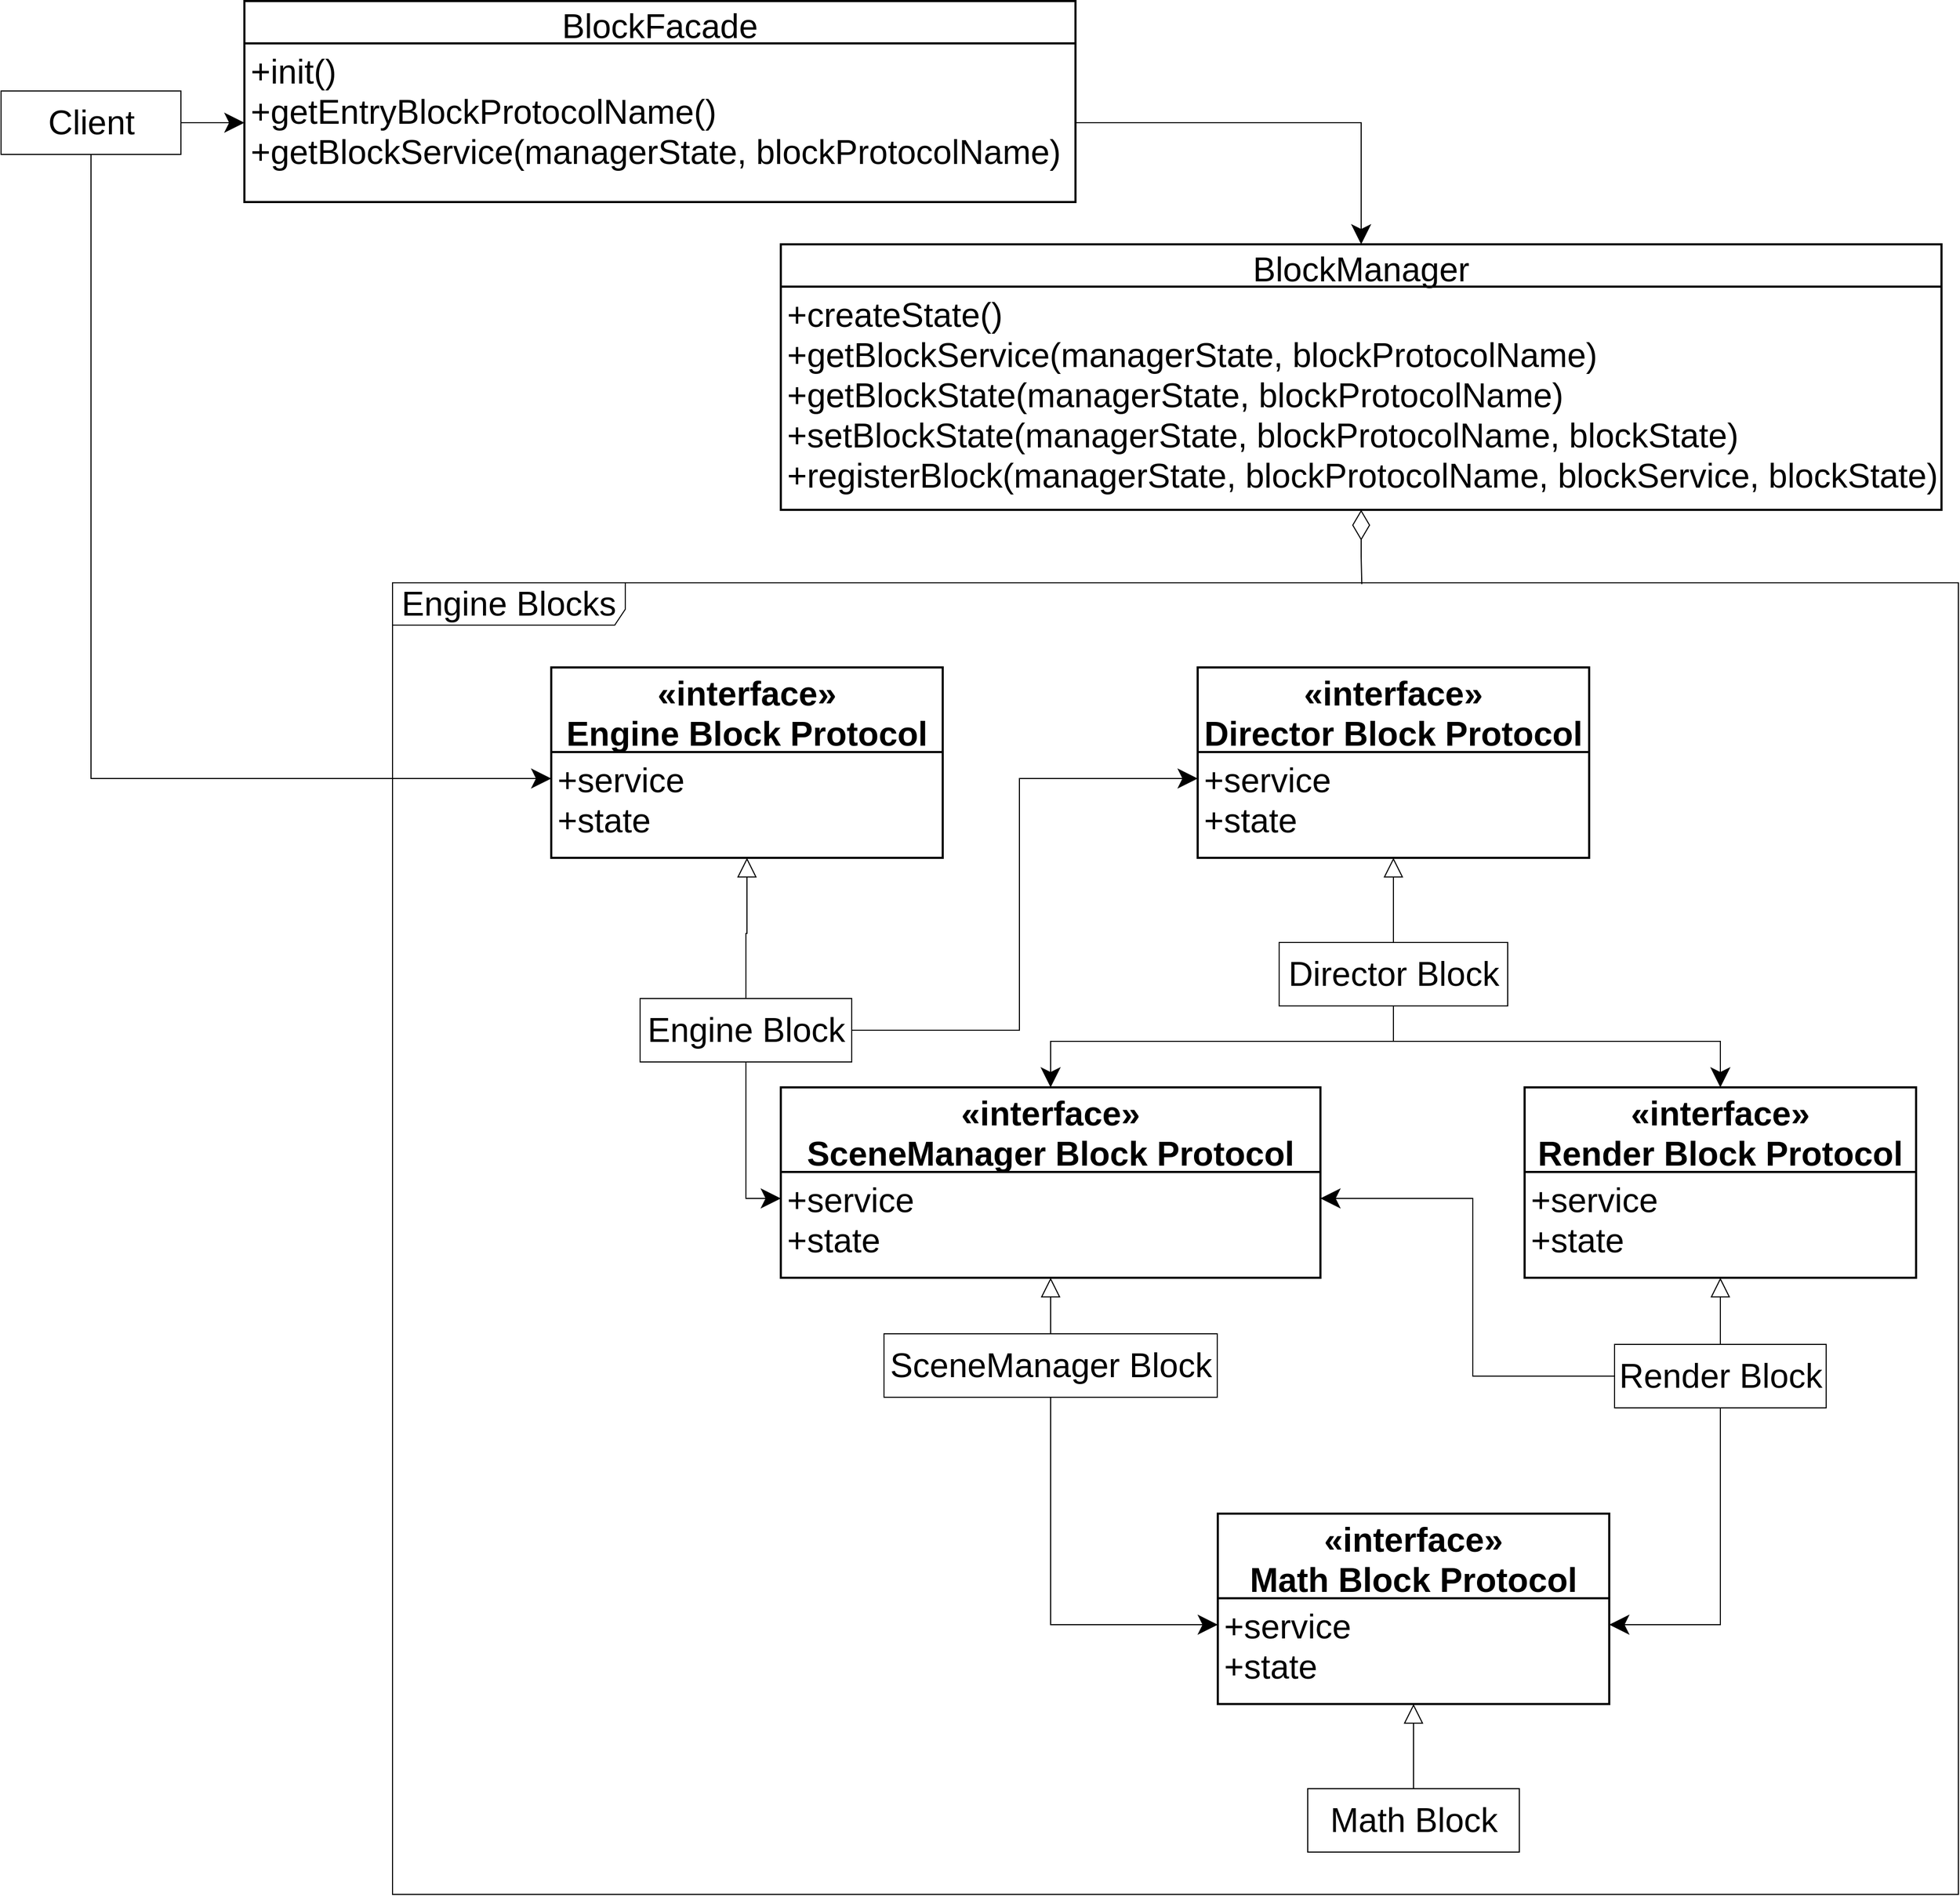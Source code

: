 <mxfile version="14.6.13" type="device"><diagram id="_nywk-HueDYWiFCjRjqK" name="第 1 页"><mxGraphModel dx="753" dy="2386" grid="1" gridSize="10" guides="1" tooltips="1" connect="1" arrows="1" fold="1" page="1" pageScale="1" pageWidth="827" pageHeight="1169" math="0" shadow="0"><root><mxCell id="0"/><mxCell id="1" parent="0"/><mxCell id="obZDhRjXa5IsKzWZeU6c-23" value="&lt;font style=&quot;font-size: 32px&quot;&gt;Engine Blocks&lt;/font&gt;" style="shape=umlFrame;whiteSpace=wrap;html=1;width=220;height=40;fontSize=32;" parent="1" vertex="1"><mxGeometry x="1260" y="100" width="1480" height="1240" as="geometry"/></mxCell><mxCell id="obZDhRjXa5IsKzWZeU6c-24" style="edgeStyle=orthogonalEdgeStyle;rounded=0;orthogonalLoop=1;jettySize=auto;html=1;startSize=16;endSize=16;" parent="1" source="obZDhRjXa5IsKzWZeU6c-26" target="obZDhRjXa5IsKzWZeU6c-58" edge="1"><mxGeometry relative="1" as="geometry"/></mxCell><mxCell id="obZDhRjXa5IsKzWZeU6c-25" style="edgeStyle=orthogonalEdgeStyle;rounded=0;orthogonalLoop=1;jettySize=auto;html=1;entryX=0;entryY=0.25;entryDx=0;entryDy=0;endArrow=classic;endFill=1;startSize=16;endSize=16;exitX=0.5;exitY=1;exitDx=0;exitDy=0;" parent="1" source="obZDhRjXa5IsKzWZeU6c-26" target="obZDhRjXa5IsKzWZeU6c-34" edge="1"><mxGeometry relative="1" as="geometry"/></mxCell><mxCell id="obZDhRjXa5IsKzWZeU6c-26" value="Client" style="html=1;fontSize=32;" parent="1" vertex="1"><mxGeometry x="890" y="-365.0" width="170" height="60" as="geometry"/></mxCell><mxCell id="obZDhRjXa5IsKzWZeU6c-27" style="edgeStyle=orthogonalEdgeStyle;rounded=0;orthogonalLoop=1;jettySize=auto;html=1;entryX=0.5;entryY=1;entryDx=0;entryDy=0;endArrow=block;endFill=0;endSize=16;startSize=16;" parent="1" source="obZDhRjXa5IsKzWZeU6c-30" target="obZDhRjXa5IsKzWZeU6c-34" edge="1"><mxGeometry relative="1" as="geometry"><mxPoint x="1575" y="310.0" as="targetPoint"/></mxGeometry></mxCell><mxCell id="obZDhRjXa5IsKzWZeU6c-28" style="edgeStyle=orthogonalEdgeStyle;rounded=0;orthogonalLoop=1;jettySize=auto;html=1;entryX=0;entryY=0.25;entryDx=0;entryDy=0;fontSize=32;endArrow=classic;endFill=1;endSize=16;startSize=16;" parent="1" source="obZDhRjXa5IsKzWZeU6c-30" target="obZDhRjXa5IsKzWZeU6c-40" edge="1"><mxGeometry relative="1" as="geometry"/></mxCell><mxCell id="obZDhRjXa5IsKzWZeU6c-29" style="edgeStyle=orthogonalEdgeStyle;rounded=0;orthogonalLoop=1;jettySize=auto;html=1;entryX=0;entryY=0.25;entryDx=0;entryDy=0;fontSize=32;endArrow=classic;endFill=1;endSize=16;startSize=16;" parent="1" source="obZDhRjXa5IsKzWZeU6c-30" target="obZDhRjXa5IsKzWZeU6c-45" edge="1"><mxGeometry relative="1" as="geometry"/></mxCell><mxCell id="obZDhRjXa5IsKzWZeU6c-30" value="Engine Block" style="html=1;fontSize=32;" parent="1" vertex="1"><mxGeometry x="1494" y="493" width="200" height="60" as="geometry"/></mxCell><mxCell id="obZDhRjXa5IsKzWZeU6c-31" value="BlockManager" style="swimlane;childLayout=stackLayout;horizontal=1;startSize=40;horizontalStack=0;rounded=0;fontSize=32;fontStyle=0;strokeWidth=2;resizeParent=0;resizeLast=1;shadow=0;dashed=0;align=center;" parent="1" vertex="1"><mxGeometry x="1627" y="-220" width="1097" height="251" as="geometry"/></mxCell><mxCell id="obZDhRjXa5IsKzWZeU6c-32" value="+createState()&#10;+getBlockService(managerState, blockProtocolName)&#10;+getBlockState(managerState, blockProtocolName)&#10;+setBlockState(managerState, blockProtocolName, blockState)&#10;+registerBlock(managerState, blockProtocolName, blockService, blockState)" style="align=left;strokeColor=none;fillColor=none;spacingLeft=4;fontSize=32;verticalAlign=top;resizable=0;rotatable=0;part=1;" parent="obZDhRjXa5IsKzWZeU6c-31" vertex="1"><mxGeometry y="40" width="1097" height="211" as="geometry"/></mxCell><mxCell id="obZDhRjXa5IsKzWZeU6c-33" value="«interface»&#10;Engine Block Protocol" style="swimlane;childLayout=stackLayout;horizontal=1;startSize=80;horizontalStack=0;rounded=0;fontSize=32;fontStyle=1;strokeWidth=2;resizeParent=0;resizeLast=1;shadow=0;dashed=0;align=center;" parent="1" vertex="1"><mxGeometry x="1410" y="180" width="370" height="180" as="geometry"/></mxCell><mxCell id="obZDhRjXa5IsKzWZeU6c-34" value="+service&#10;+state" style="align=left;strokeColor=none;fillColor=none;spacingLeft=4;fontSize=32;verticalAlign=top;resizable=0;rotatable=0;part=1;" parent="obZDhRjXa5IsKzWZeU6c-33" vertex="1"><mxGeometry y="80" width="370" height="100" as="geometry"/></mxCell><mxCell id="obZDhRjXa5IsKzWZeU6c-35" style="edgeStyle=orthogonalEdgeStyle;rounded=0;orthogonalLoop=1;jettySize=auto;html=1;entryX=0.5;entryY=1;entryDx=0;entryDy=0;fontSize=32;endArrow=block;endFill=0;endSize=16;startSize=16;" parent="1" source="obZDhRjXa5IsKzWZeU6c-38" target="obZDhRjXa5IsKzWZeU6c-40" edge="1"><mxGeometry relative="1" as="geometry"/></mxCell><mxCell id="obZDhRjXa5IsKzWZeU6c-36" style="edgeStyle=orthogonalEdgeStyle;rounded=0;orthogonalLoop=1;jettySize=auto;html=1;fontSize=32;endArrow=classic;endFill=1;endSize=16;startSize=16;" parent="1" source="obZDhRjXa5IsKzWZeU6c-38" target="obZDhRjXa5IsKzWZeU6c-44" edge="1"><mxGeometry relative="1" as="geometry"/></mxCell><mxCell id="obZDhRjXa5IsKzWZeU6c-37" style="edgeStyle=orthogonalEdgeStyle;rounded=0;orthogonalLoop=1;jettySize=auto;html=1;fontSize=32;endArrow=classic;endFill=1;exitX=0.5;exitY=1;exitDx=0;exitDy=0;endSize=16;startSize=16;" parent="1" source="obZDhRjXa5IsKzWZeU6c-38" target="obZDhRjXa5IsKzWZeU6c-50" edge="1"><mxGeometry relative="1" as="geometry"/></mxCell><mxCell id="obZDhRjXa5IsKzWZeU6c-38" value="Director Block" style="html=1;fontSize=32;" parent="1" vertex="1"><mxGeometry x="2098" y="440" width="216" height="60" as="geometry"/></mxCell><mxCell id="obZDhRjXa5IsKzWZeU6c-39" value="«interface»&#10;Director Block Protocol" style="swimlane;childLayout=stackLayout;horizontal=1;startSize=80;horizontalStack=0;rounded=0;fontSize=32;fontStyle=1;strokeWidth=2;resizeParent=0;resizeLast=1;shadow=0;dashed=0;align=center;" parent="1" vertex="1"><mxGeometry x="2021" y="180" width="370" height="180" as="geometry"/></mxCell><mxCell id="obZDhRjXa5IsKzWZeU6c-40" value="+service&#10;+state" style="align=left;strokeColor=none;fillColor=none;spacingLeft=4;fontSize=32;verticalAlign=top;resizable=0;rotatable=0;part=1;" parent="obZDhRjXa5IsKzWZeU6c-39" vertex="1"><mxGeometry y="80" width="370" height="100" as="geometry"/></mxCell><mxCell id="obZDhRjXa5IsKzWZeU6c-41" style="edgeStyle=orthogonalEdgeStyle;rounded=0;orthogonalLoop=1;jettySize=auto;html=1;entryX=0.5;entryY=1;entryDx=0;entryDy=0;fontSize=32;endArrow=block;endFill=0;endSize=16;startSize=16;" parent="1" source="obZDhRjXa5IsKzWZeU6c-43" target="obZDhRjXa5IsKzWZeU6c-45" edge="1"><mxGeometry relative="1" as="geometry"/></mxCell><mxCell id="obZDhRjXa5IsKzWZeU6c-42" style="edgeStyle=orthogonalEdgeStyle;rounded=0;orthogonalLoop=1;jettySize=auto;html=1;entryX=0;entryY=0.25;entryDx=0;entryDy=0;fontSize=32;endArrow=classic;endFill=1;exitX=0.5;exitY=1;exitDx=0;exitDy=0;endSize=16;startSize=16;" parent="1" source="obZDhRjXa5IsKzWZeU6c-43" target="obZDhRjXa5IsKzWZeU6c-55" edge="1"><mxGeometry relative="1" as="geometry"/></mxCell><mxCell id="obZDhRjXa5IsKzWZeU6c-43" value="SceneManager Block" style="html=1;fontSize=32;" parent="1" vertex="1"><mxGeometry x="1724.5" y="810" width="315" height="60" as="geometry"/></mxCell><mxCell id="obZDhRjXa5IsKzWZeU6c-44" value="«interface»&#10;SceneManager Block Protocol" style="swimlane;childLayout=stackLayout;horizontal=1;startSize=80;horizontalStack=0;rounded=0;fontSize=32;fontStyle=1;strokeWidth=2;resizeParent=0;resizeLast=1;shadow=0;dashed=0;align=center;" parent="1" vertex="1"><mxGeometry x="1627" y="577" width="510" height="180" as="geometry"/></mxCell><mxCell id="obZDhRjXa5IsKzWZeU6c-45" value="+service&#10;+state" style="align=left;strokeColor=none;fillColor=none;spacingLeft=4;fontSize=32;verticalAlign=top;resizable=0;rotatable=0;part=1;" parent="obZDhRjXa5IsKzWZeU6c-44" vertex="1"><mxGeometry y="80" width="510" height="100" as="geometry"/></mxCell><mxCell id="obZDhRjXa5IsKzWZeU6c-46" style="edgeStyle=orthogonalEdgeStyle;rounded=0;orthogonalLoop=1;jettySize=auto;html=1;entryX=0.5;entryY=1;entryDx=0;entryDy=0;fontSize=32;endArrow=block;endFill=0;endSize=16;startSize=16;" parent="1" source="obZDhRjXa5IsKzWZeU6c-49" edge="1"><mxGeometry relative="1" as="geometry"><mxPoint x="2515" y="757" as="targetPoint"/></mxGeometry></mxCell><mxCell id="obZDhRjXa5IsKzWZeU6c-47" style="edgeStyle=orthogonalEdgeStyle;rounded=0;orthogonalLoop=1;jettySize=auto;html=1;entryX=1;entryY=0.25;entryDx=0;entryDy=0;fontSize=32;endArrow=classic;endFill=1;endSize=16;startSize=16;" parent="1" source="obZDhRjXa5IsKzWZeU6c-49" target="obZDhRjXa5IsKzWZeU6c-45" edge="1"><mxGeometry relative="1" as="geometry"/></mxCell><mxCell id="obZDhRjXa5IsKzWZeU6c-48" style="edgeStyle=orthogonalEdgeStyle;rounded=0;orthogonalLoop=1;jettySize=auto;html=1;entryX=1;entryY=0.25;entryDx=0;entryDy=0;fontSize=32;endArrow=classic;endFill=1;exitX=0.5;exitY=1;exitDx=0;exitDy=0;endSize=16;startSize=16;" parent="1" source="obZDhRjXa5IsKzWZeU6c-49" target="obZDhRjXa5IsKzWZeU6c-55" edge="1"><mxGeometry relative="1" as="geometry"/></mxCell><mxCell id="obZDhRjXa5IsKzWZeU6c-49" value="Render Block" style="html=1;fontSize=32;" parent="1" vertex="1"><mxGeometry x="2415" y="820" width="200" height="60" as="geometry"/></mxCell><mxCell id="obZDhRjXa5IsKzWZeU6c-50" value="«interface»&#10;Render Block Protocol" style="swimlane;childLayout=stackLayout;horizontal=1;startSize=80;horizontalStack=0;rounded=0;fontSize=32;fontStyle=1;strokeWidth=2;resizeParent=0;resizeLast=1;shadow=0;dashed=0;align=center;" parent="1" vertex="1"><mxGeometry x="2330" y="577" width="370" height="180" as="geometry"/></mxCell><mxCell id="obZDhRjXa5IsKzWZeU6c-51" value="+service&#10;+state" style="align=left;strokeColor=none;fillColor=none;spacingLeft=4;fontSize=32;verticalAlign=top;resizable=0;rotatable=0;part=1;" parent="obZDhRjXa5IsKzWZeU6c-50" vertex="1"><mxGeometry y="80" width="370" height="100" as="geometry"/></mxCell><mxCell id="obZDhRjXa5IsKzWZeU6c-52" style="edgeStyle=orthogonalEdgeStyle;rounded=0;orthogonalLoop=1;jettySize=auto;html=1;fontSize=32;endArrow=block;endFill=0;endSize=16;startSize=16;" parent="1" source="obZDhRjXa5IsKzWZeU6c-53" target="obZDhRjXa5IsKzWZeU6c-55" edge="1"><mxGeometry relative="1" as="geometry"/></mxCell><mxCell id="obZDhRjXa5IsKzWZeU6c-53" value="Math Block" style="html=1;fontSize=32;" parent="1" vertex="1"><mxGeometry x="2125" y="1240" width="200" height="60" as="geometry"/></mxCell><mxCell id="obZDhRjXa5IsKzWZeU6c-54" value="«interface»&#10;Math Block Protocol" style="swimlane;childLayout=stackLayout;horizontal=1;startSize=80;horizontalStack=0;rounded=0;fontSize=32;fontStyle=1;strokeWidth=2;resizeParent=0;resizeLast=1;shadow=0;dashed=0;align=center;" parent="1" vertex="1"><mxGeometry x="2040" y="980" width="370" height="180" as="geometry"/></mxCell><mxCell id="obZDhRjXa5IsKzWZeU6c-55" value="+service&#10;+state" style="align=left;strokeColor=none;fillColor=none;spacingLeft=4;fontSize=32;verticalAlign=top;resizable=0;rotatable=0;part=1;" parent="obZDhRjXa5IsKzWZeU6c-54" vertex="1"><mxGeometry y="80" width="370" height="100" as="geometry"/></mxCell><mxCell id="obZDhRjXa5IsKzWZeU6c-56" style="edgeStyle=orthogonalEdgeStyle;rounded=0;orthogonalLoop=1;jettySize=auto;html=1;exitX=1;exitY=0.5;exitDx=0;exitDy=0;endSize=16;startSize=16;" parent="1" source="obZDhRjXa5IsKzWZeU6c-58" target="obZDhRjXa5IsKzWZeU6c-31" edge="1"><mxGeometry relative="1" as="geometry"/></mxCell><mxCell id="obZDhRjXa5IsKzWZeU6c-57" value="BlockFacade" style="swimlane;childLayout=stackLayout;horizontal=1;startSize=40;horizontalStack=0;rounded=0;fontSize=32;fontStyle=0;strokeWidth=2;resizeParent=0;resizeLast=1;shadow=0;dashed=0;align=center;" parent="1" vertex="1"><mxGeometry x="1120" y="-450" width="785.5" height="190" as="geometry"/></mxCell><mxCell id="obZDhRjXa5IsKzWZeU6c-58" value="+init()&#10;+getEntryBlockProtocolName()&#10;+getBlockService(managerState, blockProtocolName)&#10;" style="align=left;strokeColor=none;fillColor=none;spacingLeft=4;fontSize=32;verticalAlign=top;resizable=0;rotatable=0;part=1;" parent="obZDhRjXa5IsKzWZeU6c-57" vertex="1"><mxGeometry y="40" width="785.5" height="150" as="geometry"/></mxCell><mxCell id="obZDhRjXa5IsKzWZeU6c-59" style="edgeStyle=orthogonalEdgeStyle;rounded=0;orthogonalLoop=1;jettySize=auto;html=1;endSize=26;startSize=26;endArrow=none;endFill=0;startArrow=diamondThin;startFill=0;exitX=0.5;exitY=1;exitDx=0;exitDy=0;entryX=0.619;entryY=0.001;entryDx=0;entryDy=0;entryPerimeter=0;" parent="1" source="obZDhRjXa5IsKzWZeU6c-32" edge="1" target="obZDhRjXa5IsKzWZeU6c-23"><mxGeometry relative="1" as="geometry"><mxPoint x="1513" y="100" as="targetPoint"/></mxGeometry></mxCell></root></mxGraphModel></diagram></mxfile>